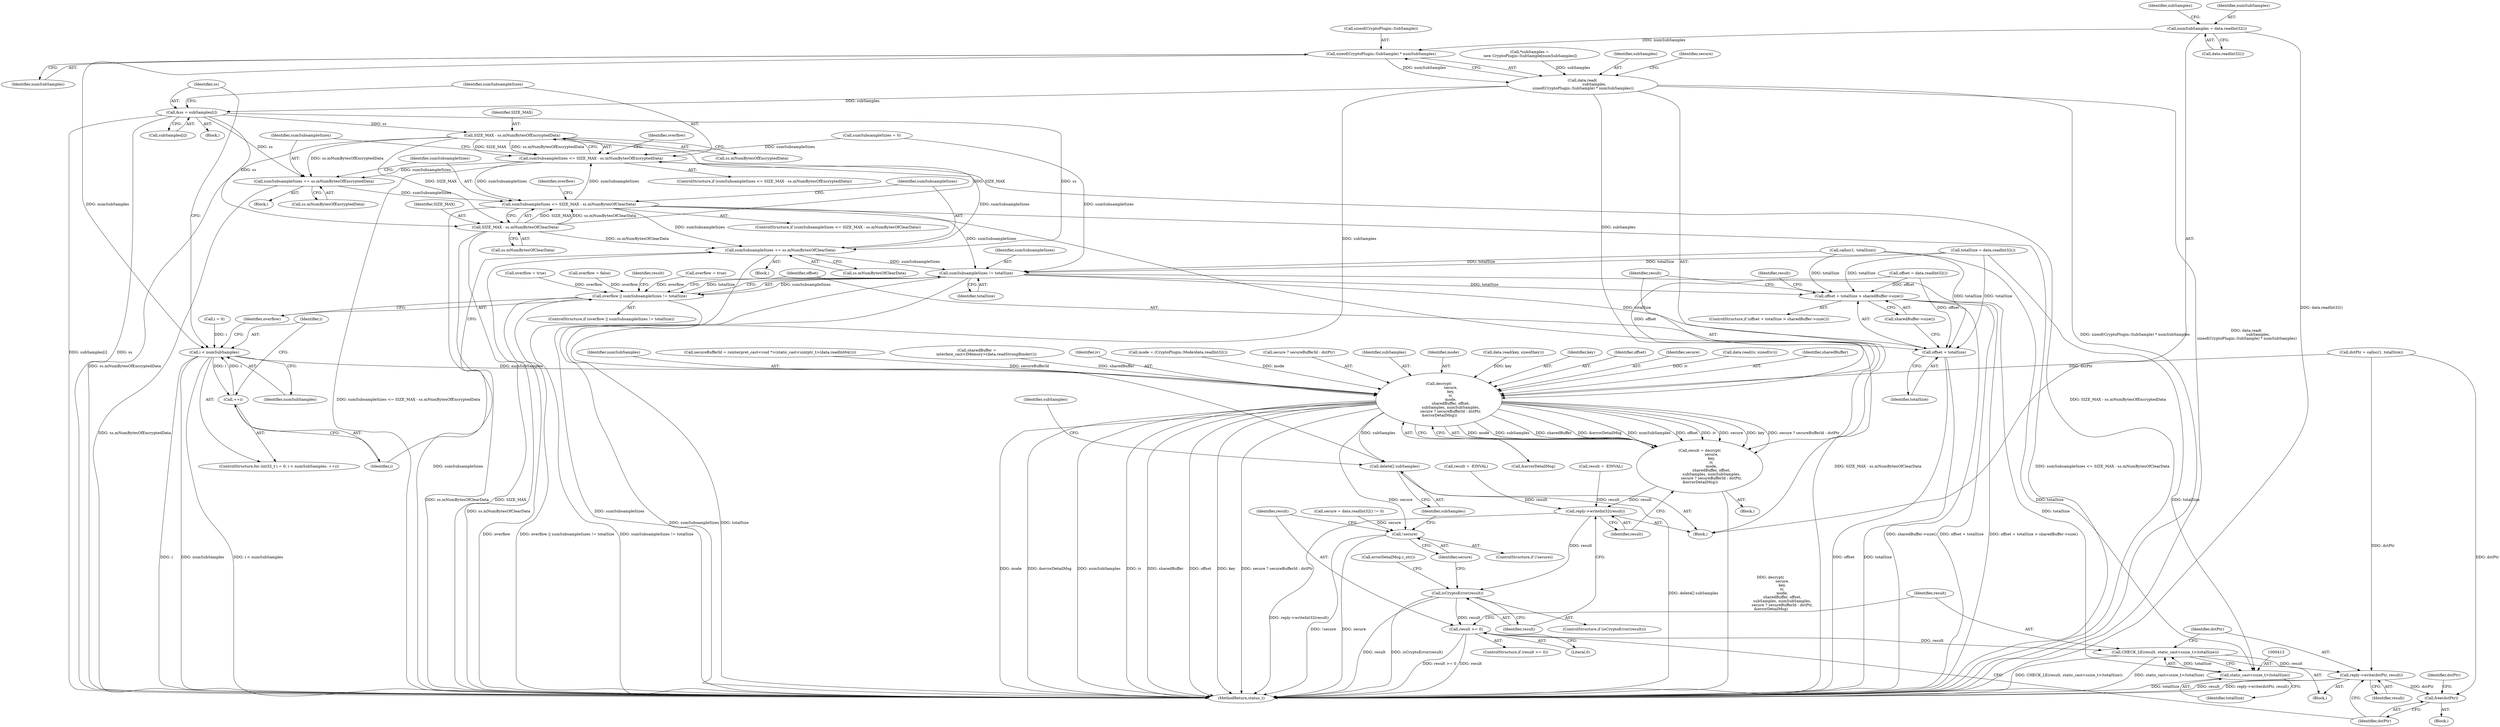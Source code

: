 digraph "0_Android_22f824feac43d5758f9a70b77f2aca840ba62c3b@API" {
"1000253" [label="(Call,numSubSamples = data.readInt32())"];
"1000263" [label="(Call,sizeof(CryptoPlugin::SubSample) * numSubSamples)"];
"1000261" [label="(Call,data.read(\n                    subSamples,\n sizeof(CryptoPlugin::SubSample) * numSubSamples))"];
"1000308" [label="(Call,&ss = subSamples[i])"];
"1000316" [label="(Call,SIZE_MAX - ss.mNumBytesOfEncryptedData)"];
"1000314" [label="(Call,sumSubsampleSizes <= SIZE_MAX - ss.mNumBytesOfEncryptedData)"];
"1000322" [label="(Call,sumSubsampleSizes += ss.mNumBytesOfEncryptedData)"];
"1000333" [label="(Call,sumSubsampleSizes <= SIZE_MAX - ss.mNumBytesOfClearData)"];
"1000341" [label="(Call,sumSubsampleSizes += ss.mNumBytesOfClearData)"];
"1000354" [label="(Call,sumSubsampleSizes != totalSize)"];
"1000352" [label="(Call,overflow || sumSubsampleSizes != totalSize)"];
"1000364" [label="(Call,offset + totalSize > sharedBuffer->size())"];
"1000365" [label="(Call,offset + totalSize)"];
"1000412" [label="(Call,static_cast<ssize_t>(totalSize))"];
"1000410" [label="(Call,CHECK_LE(result, static_cast<ssize_t>(totalSize)))"];
"1000415" [label="(Call,reply->write(dstPtr, result))"];
"1000418" [label="(Call,free(dstPtr))"];
"1000335" [label="(Call,SIZE_MAX - ss.mNumBytesOfClearData)"];
"1000378" [label="(Call,decrypt(\n                    secure,\n                    key,\n                    iv,\n                    mode,\n                    sharedBuffer, offset,\n                    subSamples, numSubSamples,\n                    secure ? secureBufferId : dstPtr,\n &errorDetailMsg))"];
"1000376" [label="(Call,result = decrypt(\n                    secure,\n                    key,\n                    iv,\n                    mode,\n                    sharedBuffer, offset,\n                    subSamples, numSubSamples,\n                    secure ? secureBufferId : dstPtr,\n &errorDetailMsg))"];
"1000393" [label="(Call,reply->writeInt32(result))"];
"1000396" [label="(Call,isCryptoError(result))"];
"1000406" [label="(Call,result >= 0)"];
"1000402" [label="(Call,!secure)"];
"1000423" [label="(Call,delete[] subSamples)"];
"1000301" [label="(Call,i < numSubSamples)"];
"1000304" [label="(Call,++i)"];
"1000342" [label="(Identifier,sumSubsampleSizes)"];
"1000305" [label="(Identifier,i)"];
"1000316" [label="(Call,SIZE_MAX - ss.mNumBytesOfEncryptedData)"];
"1000215" [label="(Call,secure = data.readInt32() != 0)"];
"1000333" [label="(Call,sumSubsampleSizes <= SIZE_MAX - ss.mNumBytesOfClearData)"];
"1000321" [label="(Block,)"];
"1000358" [label="(Call,result = -EINVAL)"];
"1000308" [label="(Call,&ss = subSamples[i])"];
"1000375" [label="(Block,)"];
"1000400" [label="(Call,errorDetailMsg.c_str())"];
"1000376" [label="(Call,result = decrypt(\n                    secure,\n                    key,\n                    iv,\n                    mode,\n                    sharedBuffer, offset,\n                    subSamples, numSubSamples,\n                    secure ? secureBufferId : dstPtr,\n &errorDetailMsg))"];
"1000395" [label="(ControlStructure,if (isCryptoError(result)))"];
"1000354" [label="(Call,sumSubsampleSizes != totalSize)"];
"1000415" [label="(Call,reply->write(dstPtr, result))"];
"1000402" [label="(Call,!secure)"];
"1000318" [label="(Call,ss.mNumBytesOfEncryptedData)"];
"1000403" [label="(Identifier,secure)"];
"1000304" [label="(Call,++i)"];
"1000471" [label="(MethodReturn,status_t)"];
"1000232" [label="(Call,data.read(iv, sizeof(iv)))"];
"1000293" [label="(Call,overflow = false)"];
"1000281" [label="(Call,dstPtr = calloc(1, totalSize))"];
"1000255" [label="(Call,data.readInt32())"];
"1000266" [label="(Identifier,numSubSamples)"];
"1000378" [label="(Call,decrypt(\n                    secure,\n                    key,\n                    iv,\n                    mode,\n                    sharedBuffer, offset,\n                    subSamples, numSubSamples,\n                    secure ? secureBufferId : dstPtr,\n &errorDetailMsg))"];
"1000258" [label="(Identifier,subSamples)"];
"1000359" [label="(Identifier,result)"];
"1000406" [label="(Call,result >= 0)"];
"1000396" [label="(Call,isCryptoError(result))"];
"1000383" [label="(Identifier,sharedBuffer)"];
"1000329" [label="(Call,overflow = true)"];
"1000386" [label="(Identifier,numSubSamples)"];
"1000272" [label="(Call,secureBufferId = reinterpret_cast<void *>(static_cast<uintptr_t>(data.readInt64())))"];
"1000262" [label="(Identifier,subSamples)"];
"1000335" [label="(Call,SIZE_MAX - ss.mNumBytesOfClearData)"];
"1000241" [label="(Call,sharedBuffer =\n                interface_cast<IMemory>(data.readStrongBinder()))"];
"1000348" [label="(Call,overflow = true)"];
"1000249" [label="(Call,offset = data.readInt32())"];
"1000303" [label="(Identifier,numSubSamples)"];
"1000366" [label="(Identifier,offset)"];
"1000314" [label="(Call,sumSubsampleSizes <= SIZE_MAX - ss.mNumBytesOfEncryptedData)"];
"1000322" [label="(Call,sumSubsampleSizes += ss.mNumBytesOfEncryptedData)"];
"1000317" [label="(Identifier,SIZE_MAX)"];
"1000310" [label="(Call,subSamples[i])"];
"1000315" [label="(Identifier,sumSubsampleSizes)"];
"1000421" [label="(Identifier,dstPtr)"];
"1000324" [label="(Call,ss.mNumBytesOfEncryptedData)"];
"1000296" [label="(ControlStructure,for (int32_t i = 0; i < numSubSamples; ++i))"];
"1000270" [label="(Identifier,secure)"];
"1000332" [label="(ControlStructure,if (sumSubsampleSizes <= SIZE_MAX - ss.mNumBytesOfClearData))"];
"1000343" [label="(Call,ss.mNumBytesOfClearData)"];
"1000264" [label="(Call,sizeof(CryptoPlugin::SubSample))"];
"1000393" [label="(Call,reply->writeInt32(result))"];
"1000368" [label="(Call,sharedBuffer->size())"];
"1000405" [label="(ControlStructure,if (result >= 0))"];
"1000381" [label="(Identifier,iv)"];
"1000336" [label="(Identifier,SIZE_MAX)"];
"1000309" [label="(Identifier,ss)"];
"1000323" [label="(Identifier,sumSubsampleSizes)"];
"1000407" [label="(Identifier,result)"];
"1000289" [label="(Call,sumSubsampleSizes = 0)"];
"1000353" [label="(Identifier,overflow)"];
"1000409" [label="(Block,)"];
"1000416" [label="(Identifier,dstPtr)"];
"1000424" [label="(Identifier,subSamples)"];
"1000370" [label="(Call,result = -EINVAL)"];
"1000340" [label="(Block,)"];
"1000221" [label="(Call,mode = (CryptoPlugin::Mode)data.readInt32())"];
"1000411" [label="(Identifier,result)"];
"1000397" [label="(Identifier,result)"];
"1000419" [label="(Identifier,dstPtr)"];
"1000302" [label="(Identifier,i)"];
"1000283" [label="(Call,calloc(1, totalSize))"];
"1000367" [label="(Identifier,totalSize)"];
"1000301" [label="(Call,i < numSubSamples)"];
"1000254" [label="(Identifier,numSubSamples)"];
"1000237" [label="(Call,totalSize = data.readInt32())"];
"1000408" [label="(Literal,0)"];
"1000387" [label="(Call,secure ? secureBufferId : dstPtr)"];
"1000341" [label="(Call,sumSubsampleSizes += ss.mNumBytesOfClearData)"];
"1000385" [label="(Identifier,subSamples)"];
"1000401" [label="(ControlStructure,if (!secure))"];
"1000377" [label="(Identifier,result)"];
"1000337" [label="(Call,ss.mNumBytesOfClearData)"];
"1000391" [label="(Call,&errorDetailMsg)"];
"1000351" [label="(ControlStructure,if (overflow || sumSubsampleSizes != totalSize))"];
"1000382" [label="(Identifier,mode)"];
"1000356" [label="(Identifier,totalSize)"];
"1000227" [label="(Call,data.read(key, sizeof(key)))"];
"1000253" [label="(Call,numSubSamples = data.readInt32())"];
"1000410" [label="(Call,CHECK_LE(result, static_cast<ssize_t>(totalSize)))"];
"1000209" [label="(Block,)"];
"1000394" [label="(Identifier,result)"];
"1000426" [label="(Identifier,subSamples)"];
"1000352" [label="(Call,overflow || sumSubsampleSizes != totalSize)"];
"1000404" [label="(Block,)"];
"1000349" [label="(Identifier,overflow)"];
"1000334" [label="(Identifier,sumSubsampleSizes)"];
"1000380" [label="(Identifier,key)"];
"1000263" [label="(Call,sizeof(CryptoPlugin::SubSample) * numSubSamples)"];
"1000261" [label="(Call,data.read(\n                    subSamples,\n sizeof(CryptoPlugin::SubSample) * numSubSamples))"];
"1000257" [label="(Call,*subSamples =\n new CryptoPlugin::SubSample[numSubSamples])"];
"1000330" [label="(Identifier,overflow)"];
"1000365" [label="(Call,offset + totalSize)"];
"1000414" [label="(Identifier,totalSize)"];
"1000384" [label="(Identifier,offset)"];
"1000379" [label="(Identifier,secure)"];
"1000313" [label="(ControlStructure,if (sumSubsampleSizes <= SIZE_MAX - ss.mNumBytesOfEncryptedData))"];
"1000298" [label="(Call,i = 0)"];
"1000371" [label="(Identifier,result)"];
"1000363" [label="(ControlStructure,if (offset + totalSize > sharedBuffer->size()))"];
"1000306" [label="(Block,)"];
"1000423" [label="(Call,delete[] subSamples)"];
"1000355" [label="(Identifier,sumSubsampleSizes)"];
"1000364" [label="(Call,offset + totalSize > sharedBuffer->size())"];
"1000417" [label="(Identifier,result)"];
"1000418" [label="(Call,free(dstPtr))"];
"1000412" [label="(Call,static_cast<ssize_t>(totalSize))"];
"1000253" -> "1000209"  [label="AST: "];
"1000253" -> "1000255"  [label="CFG: "];
"1000254" -> "1000253"  [label="AST: "];
"1000255" -> "1000253"  [label="AST: "];
"1000258" -> "1000253"  [label="CFG: "];
"1000253" -> "1000471"  [label="DDG: data.readInt32()"];
"1000253" -> "1000263"  [label="DDG: numSubSamples"];
"1000263" -> "1000261"  [label="AST: "];
"1000263" -> "1000266"  [label="CFG: "];
"1000264" -> "1000263"  [label="AST: "];
"1000266" -> "1000263"  [label="AST: "];
"1000261" -> "1000263"  [label="CFG: "];
"1000263" -> "1000261"  [label="DDG: numSubSamples"];
"1000263" -> "1000301"  [label="DDG: numSubSamples"];
"1000261" -> "1000209"  [label="AST: "];
"1000262" -> "1000261"  [label="AST: "];
"1000270" -> "1000261"  [label="CFG: "];
"1000261" -> "1000471"  [label="DDG: sizeof(CryptoPlugin::SubSample) * numSubSamples"];
"1000261" -> "1000471"  [label="DDG: data.read(\n                    subSamples,\n sizeof(CryptoPlugin::SubSample) * numSubSamples)"];
"1000257" -> "1000261"  [label="DDG: subSamples"];
"1000261" -> "1000308"  [label="DDG: subSamples"];
"1000261" -> "1000378"  [label="DDG: subSamples"];
"1000261" -> "1000423"  [label="DDG: subSamples"];
"1000308" -> "1000306"  [label="AST: "];
"1000308" -> "1000310"  [label="CFG: "];
"1000309" -> "1000308"  [label="AST: "];
"1000310" -> "1000308"  [label="AST: "];
"1000315" -> "1000308"  [label="CFG: "];
"1000308" -> "1000471"  [label="DDG: subSamples[i]"];
"1000308" -> "1000471"  [label="DDG: ss"];
"1000308" -> "1000316"  [label="DDG: ss"];
"1000308" -> "1000322"  [label="DDG: ss"];
"1000308" -> "1000335"  [label="DDG: ss"];
"1000308" -> "1000341"  [label="DDG: ss"];
"1000316" -> "1000314"  [label="AST: "];
"1000316" -> "1000318"  [label="CFG: "];
"1000317" -> "1000316"  [label="AST: "];
"1000318" -> "1000316"  [label="AST: "];
"1000314" -> "1000316"  [label="CFG: "];
"1000316" -> "1000471"  [label="DDG: ss.mNumBytesOfEncryptedData"];
"1000316" -> "1000314"  [label="DDG: SIZE_MAX"];
"1000316" -> "1000314"  [label="DDG: ss.mNumBytesOfEncryptedData"];
"1000335" -> "1000316"  [label="DDG: SIZE_MAX"];
"1000316" -> "1000322"  [label="DDG: ss.mNumBytesOfEncryptedData"];
"1000316" -> "1000335"  [label="DDG: SIZE_MAX"];
"1000314" -> "1000313"  [label="AST: "];
"1000315" -> "1000314"  [label="AST: "];
"1000323" -> "1000314"  [label="CFG: "];
"1000330" -> "1000314"  [label="CFG: "];
"1000314" -> "1000471"  [label="DDG: SIZE_MAX - ss.mNumBytesOfEncryptedData"];
"1000314" -> "1000471"  [label="DDG: sumSubsampleSizes <= SIZE_MAX - ss.mNumBytesOfEncryptedData"];
"1000333" -> "1000314"  [label="DDG: sumSubsampleSizes"];
"1000289" -> "1000314"  [label="DDG: sumSubsampleSizes"];
"1000341" -> "1000314"  [label="DDG: sumSubsampleSizes"];
"1000314" -> "1000322"  [label="DDG: sumSubsampleSizes"];
"1000314" -> "1000333"  [label="DDG: sumSubsampleSizes"];
"1000322" -> "1000321"  [label="AST: "];
"1000322" -> "1000324"  [label="CFG: "];
"1000323" -> "1000322"  [label="AST: "];
"1000324" -> "1000322"  [label="AST: "];
"1000334" -> "1000322"  [label="CFG: "];
"1000322" -> "1000471"  [label="DDG: ss.mNumBytesOfEncryptedData"];
"1000322" -> "1000333"  [label="DDG: sumSubsampleSizes"];
"1000333" -> "1000332"  [label="AST: "];
"1000333" -> "1000335"  [label="CFG: "];
"1000334" -> "1000333"  [label="AST: "];
"1000335" -> "1000333"  [label="AST: "];
"1000342" -> "1000333"  [label="CFG: "];
"1000349" -> "1000333"  [label="CFG: "];
"1000333" -> "1000471"  [label="DDG: sumSubsampleSizes"];
"1000333" -> "1000471"  [label="DDG: sumSubsampleSizes <= SIZE_MAX - ss.mNumBytesOfClearData"];
"1000333" -> "1000471"  [label="DDG: SIZE_MAX - ss.mNumBytesOfClearData"];
"1000335" -> "1000333"  [label="DDG: SIZE_MAX"];
"1000335" -> "1000333"  [label="DDG: ss.mNumBytesOfClearData"];
"1000333" -> "1000341"  [label="DDG: sumSubsampleSizes"];
"1000333" -> "1000354"  [label="DDG: sumSubsampleSizes"];
"1000341" -> "1000340"  [label="AST: "];
"1000341" -> "1000343"  [label="CFG: "];
"1000342" -> "1000341"  [label="AST: "];
"1000343" -> "1000341"  [label="AST: "];
"1000305" -> "1000341"  [label="CFG: "];
"1000341" -> "1000471"  [label="DDG: ss.mNumBytesOfClearData"];
"1000341" -> "1000471"  [label="DDG: sumSubsampleSizes"];
"1000335" -> "1000341"  [label="DDG: ss.mNumBytesOfClearData"];
"1000341" -> "1000354"  [label="DDG: sumSubsampleSizes"];
"1000354" -> "1000352"  [label="AST: "];
"1000354" -> "1000356"  [label="CFG: "];
"1000355" -> "1000354"  [label="AST: "];
"1000356" -> "1000354"  [label="AST: "];
"1000352" -> "1000354"  [label="CFG: "];
"1000354" -> "1000471"  [label="DDG: totalSize"];
"1000354" -> "1000471"  [label="DDG: sumSubsampleSizes"];
"1000354" -> "1000352"  [label="DDG: sumSubsampleSizes"];
"1000354" -> "1000352"  [label="DDG: totalSize"];
"1000289" -> "1000354"  [label="DDG: sumSubsampleSizes"];
"1000283" -> "1000354"  [label="DDG: totalSize"];
"1000237" -> "1000354"  [label="DDG: totalSize"];
"1000354" -> "1000364"  [label="DDG: totalSize"];
"1000354" -> "1000365"  [label="DDG: totalSize"];
"1000354" -> "1000412"  [label="DDG: totalSize"];
"1000352" -> "1000351"  [label="AST: "];
"1000352" -> "1000353"  [label="CFG: "];
"1000353" -> "1000352"  [label="AST: "];
"1000359" -> "1000352"  [label="CFG: "];
"1000366" -> "1000352"  [label="CFG: "];
"1000352" -> "1000471"  [label="DDG: overflow"];
"1000352" -> "1000471"  [label="DDG: overflow || sumSubsampleSizes != totalSize"];
"1000352" -> "1000471"  [label="DDG: sumSubsampleSizes != totalSize"];
"1000348" -> "1000352"  [label="DDG: overflow"];
"1000293" -> "1000352"  [label="DDG: overflow"];
"1000329" -> "1000352"  [label="DDG: overflow"];
"1000364" -> "1000363"  [label="AST: "];
"1000364" -> "1000368"  [label="CFG: "];
"1000365" -> "1000364"  [label="AST: "];
"1000368" -> "1000364"  [label="AST: "];
"1000371" -> "1000364"  [label="CFG: "];
"1000377" -> "1000364"  [label="CFG: "];
"1000364" -> "1000471"  [label="DDG: offset + totalSize"];
"1000364" -> "1000471"  [label="DDG: offset + totalSize > sharedBuffer->size()"];
"1000364" -> "1000471"  [label="DDG: sharedBuffer->size()"];
"1000249" -> "1000364"  [label="DDG: offset"];
"1000283" -> "1000364"  [label="DDG: totalSize"];
"1000237" -> "1000364"  [label="DDG: totalSize"];
"1000365" -> "1000367"  [label="CFG: "];
"1000366" -> "1000365"  [label="AST: "];
"1000367" -> "1000365"  [label="AST: "];
"1000368" -> "1000365"  [label="CFG: "];
"1000365" -> "1000471"  [label="DDG: totalSize"];
"1000365" -> "1000471"  [label="DDG: offset"];
"1000249" -> "1000365"  [label="DDG: offset"];
"1000283" -> "1000365"  [label="DDG: totalSize"];
"1000237" -> "1000365"  [label="DDG: totalSize"];
"1000412" -> "1000410"  [label="AST: "];
"1000412" -> "1000414"  [label="CFG: "];
"1000413" -> "1000412"  [label="AST: "];
"1000414" -> "1000412"  [label="AST: "];
"1000410" -> "1000412"  [label="CFG: "];
"1000412" -> "1000471"  [label="DDG: totalSize"];
"1000412" -> "1000410"  [label="DDG: totalSize"];
"1000283" -> "1000412"  [label="DDG: totalSize"];
"1000237" -> "1000412"  [label="DDG: totalSize"];
"1000410" -> "1000409"  [label="AST: "];
"1000411" -> "1000410"  [label="AST: "];
"1000416" -> "1000410"  [label="CFG: "];
"1000410" -> "1000471"  [label="DDG: static_cast<ssize_t>(totalSize)"];
"1000410" -> "1000471"  [label="DDG: CHECK_LE(result, static_cast<ssize_t>(totalSize))"];
"1000406" -> "1000410"  [label="DDG: result"];
"1000410" -> "1000415"  [label="DDG: result"];
"1000415" -> "1000409"  [label="AST: "];
"1000415" -> "1000417"  [label="CFG: "];
"1000416" -> "1000415"  [label="AST: "];
"1000417" -> "1000415"  [label="AST: "];
"1000419" -> "1000415"  [label="CFG: "];
"1000415" -> "1000471"  [label="DDG: reply->write(dstPtr, result)"];
"1000415" -> "1000471"  [label="DDG: result"];
"1000281" -> "1000415"  [label="DDG: dstPtr"];
"1000415" -> "1000418"  [label="DDG: dstPtr"];
"1000418" -> "1000404"  [label="AST: "];
"1000418" -> "1000419"  [label="CFG: "];
"1000419" -> "1000418"  [label="AST: "];
"1000421" -> "1000418"  [label="CFG: "];
"1000281" -> "1000418"  [label="DDG: dstPtr"];
"1000335" -> "1000337"  [label="CFG: "];
"1000336" -> "1000335"  [label="AST: "];
"1000337" -> "1000335"  [label="AST: "];
"1000335" -> "1000471"  [label="DDG: SIZE_MAX"];
"1000335" -> "1000471"  [label="DDG: ss.mNumBytesOfClearData"];
"1000378" -> "1000376"  [label="AST: "];
"1000378" -> "1000391"  [label="CFG: "];
"1000379" -> "1000378"  [label="AST: "];
"1000380" -> "1000378"  [label="AST: "];
"1000381" -> "1000378"  [label="AST: "];
"1000382" -> "1000378"  [label="AST: "];
"1000383" -> "1000378"  [label="AST: "];
"1000384" -> "1000378"  [label="AST: "];
"1000385" -> "1000378"  [label="AST: "];
"1000386" -> "1000378"  [label="AST: "];
"1000387" -> "1000378"  [label="AST: "];
"1000391" -> "1000378"  [label="AST: "];
"1000376" -> "1000378"  [label="CFG: "];
"1000378" -> "1000471"  [label="DDG: sharedBuffer"];
"1000378" -> "1000471"  [label="DDG: offset"];
"1000378" -> "1000471"  [label="DDG: key"];
"1000378" -> "1000471"  [label="DDG: secure ? secureBufferId : dstPtr"];
"1000378" -> "1000471"  [label="DDG: mode"];
"1000378" -> "1000471"  [label="DDG: &errorDetailMsg"];
"1000378" -> "1000471"  [label="DDG: numSubSamples"];
"1000378" -> "1000471"  [label="DDG: iv"];
"1000378" -> "1000376"  [label="DDG: mode"];
"1000378" -> "1000376"  [label="DDG: subSamples"];
"1000378" -> "1000376"  [label="DDG: sharedBuffer"];
"1000378" -> "1000376"  [label="DDG: &errorDetailMsg"];
"1000378" -> "1000376"  [label="DDG: numSubSamples"];
"1000378" -> "1000376"  [label="DDG: offset"];
"1000378" -> "1000376"  [label="DDG: iv"];
"1000378" -> "1000376"  [label="DDG: secure"];
"1000378" -> "1000376"  [label="DDG: key"];
"1000378" -> "1000376"  [label="DDG: secure ? secureBufferId : dstPtr"];
"1000227" -> "1000378"  [label="DDG: key"];
"1000232" -> "1000378"  [label="DDG: iv"];
"1000221" -> "1000378"  [label="DDG: mode"];
"1000241" -> "1000378"  [label="DDG: sharedBuffer"];
"1000249" -> "1000378"  [label="DDG: offset"];
"1000301" -> "1000378"  [label="DDG: numSubSamples"];
"1000272" -> "1000378"  [label="DDG: secureBufferId"];
"1000281" -> "1000378"  [label="DDG: dstPtr"];
"1000378" -> "1000402"  [label="DDG: secure"];
"1000378" -> "1000423"  [label="DDG: subSamples"];
"1000376" -> "1000375"  [label="AST: "];
"1000377" -> "1000376"  [label="AST: "];
"1000394" -> "1000376"  [label="CFG: "];
"1000376" -> "1000471"  [label="DDG: decrypt(\n                    secure,\n                    key,\n                    iv,\n                    mode,\n                    sharedBuffer, offset,\n                    subSamples, numSubSamples,\n                    secure ? secureBufferId : dstPtr,\n &errorDetailMsg)"];
"1000376" -> "1000393"  [label="DDG: result"];
"1000393" -> "1000209"  [label="AST: "];
"1000393" -> "1000394"  [label="CFG: "];
"1000394" -> "1000393"  [label="AST: "];
"1000397" -> "1000393"  [label="CFG: "];
"1000393" -> "1000471"  [label="DDG: reply->writeInt32(result)"];
"1000370" -> "1000393"  [label="DDG: result"];
"1000358" -> "1000393"  [label="DDG: result"];
"1000393" -> "1000396"  [label="DDG: result"];
"1000396" -> "1000395"  [label="AST: "];
"1000396" -> "1000397"  [label="CFG: "];
"1000397" -> "1000396"  [label="AST: "];
"1000400" -> "1000396"  [label="CFG: "];
"1000403" -> "1000396"  [label="CFG: "];
"1000396" -> "1000471"  [label="DDG: isCryptoError(result)"];
"1000396" -> "1000471"  [label="DDG: result"];
"1000396" -> "1000406"  [label="DDG: result"];
"1000406" -> "1000405"  [label="AST: "];
"1000406" -> "1000408"  [label="CFG: "];
"1000407" -> "1000406"  [label="AST: "];
"1000408" -> "1000406"  [label="AST: "];
"1000411" -> "1000406"  [label="CFG: "];
"1000419" -> "1000406"  [label="CFG: "];
"1000406" -> "1000471"  [label="DDG: result"];
"1000406" -> "1000471"  [label="DDG: result >= 0"];
"1000402" -> "1000401"  [label="AST: "];
"1000402" -> "1000403"  [label="CFG: "];
"1000403" -> "1000402"  [label="AST: "];
"1000407" -> "1000402"  [label="CFG: "];
"1000424" -> "1000402"  [label="CFG: "];
"1000402" -> "1000471"  [label="DDG: !secure"];
"1000402" -> "1000471"  [label="DDG: secure"];
"1000215" -> "1000402"  [label="DDG: secure"];
"1000423" -> "1000209"  [label="AST: "];
"1000423" -> "1000424"  [label="CFG: "];
"1000424" -> "1000423"  [label="AST: "];
"1000426" -> "1000423"  [label="CFG: "];
"1000423" -> "1000471"  [label="DDG: delete[] subSamples"];
"1000301" -> "1000296"  [label="AST: "];
"1000301" -> "1000303"  [label="CFG: "];
"1000302" -> "1000301"  [label="AST: "];
"1000303" -> "1000301"  [label="AST: "];
"1000309" -> "1000301"  [label="CFG: "];
"1000353" -> "1000301"  [label="CFG: "];
"1000301" -> "1000471"  [label="DDG: numSubSamples"];
"1000301" -> "1000471"  [label="DDG: i < numSubSamples"];
"1000301" -> "1000471"  [label="DDG: i"];
"1000298" -> "1000301"  [label="DDG: i"];
"1000304" -> "1000301"  [label="DDG: i"];
"1000301" -> "1000304"  [label="DDG: i"];
"1000304" -> "1000296"  [label="AST: "];
"1000304" -> "1000305"  [label="CFG: "];
"1000305" -> "1000304"  [label="AST: "];
"1000302" -> "1000304"  [label="CFG: "];
}
